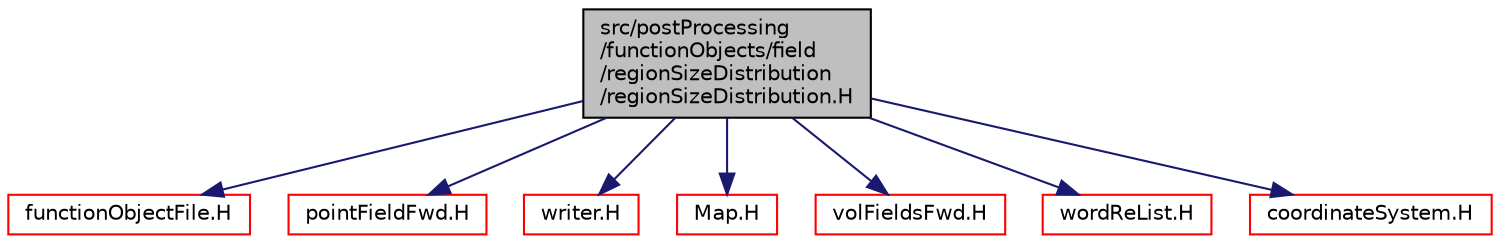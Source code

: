 digraph "src/postProcessing/functionObjects/field/regionSizeDistribution/regionSizeDistribution.H"
{
  bgcolor="transparent";
  edge [fontname="Helvetica",fontsize="10",labelfontname="Helvetica",labelfontsize="10"];
  node [fontname="Helvetica",fontsize="10",shape=record];
  Node1 [label="src/postProcessing\l/functionObjects/field\l/regionSizeDistribution\l/regionSizeDistribution.H",height=0.2,width=0.4,color="black", fillcolor="grey75", style="filled", fontcolor="black"];
  Node1 -> Node2 [color="midnightblue",fontsize="10",style="solid",fontname="Helvetica"];
  Node2 [label="functionObjectFile.H",height=0.2,width=0.4,color="red",URL="$a07734.html"];
  Node1 -> Node3 [color="midnightblue",fontsize="10",style="solid",fontname="Helvetica"];
  Node3 [label="pointFieldFwd.H",height=0.2,width=0.4,color="red",URL="$a08776.html"];
  Node1 -> Node4 [color="midnightblue",fontsize="10",style="solid",fontname="Helvetica"];
  Node4 [label="writer.H",height=0.2,width=0.4,color="red",URL="$a05023.html"];
  Node1 -> Node5 [color="midnightblue",fontsize="10",style="solid",fontname="Helvetica"];
  Node5 [label="Map.H",height=0.2,width=0.4,color="red",URL="$a07579.html"];
  Node1 -> Node6 [color="midnightblue",fontsize="10",style="solid",fontname="Helvetica"];
  Node6 [label="volFieldsFwd.H",height=0.2,width=0.4,color="red",URL="$a05610.html"];
  Node1 -> Node7 [color="midnightblue",fontsize="10",style="solid",fontname="Helvetica"];
  Node7 [label="wordReList.H",height=0.2,width=0.4,color="red",URL="$a08973.html"];
  Node1 -> Node8 [color="midnightblue",fontsize="10",style="solid",fontname="Helvetica"];
  Node8 [label="coordinateSystem.H",height=0.2,width=0.4,color="red",URL="$a07253.html"];
}
